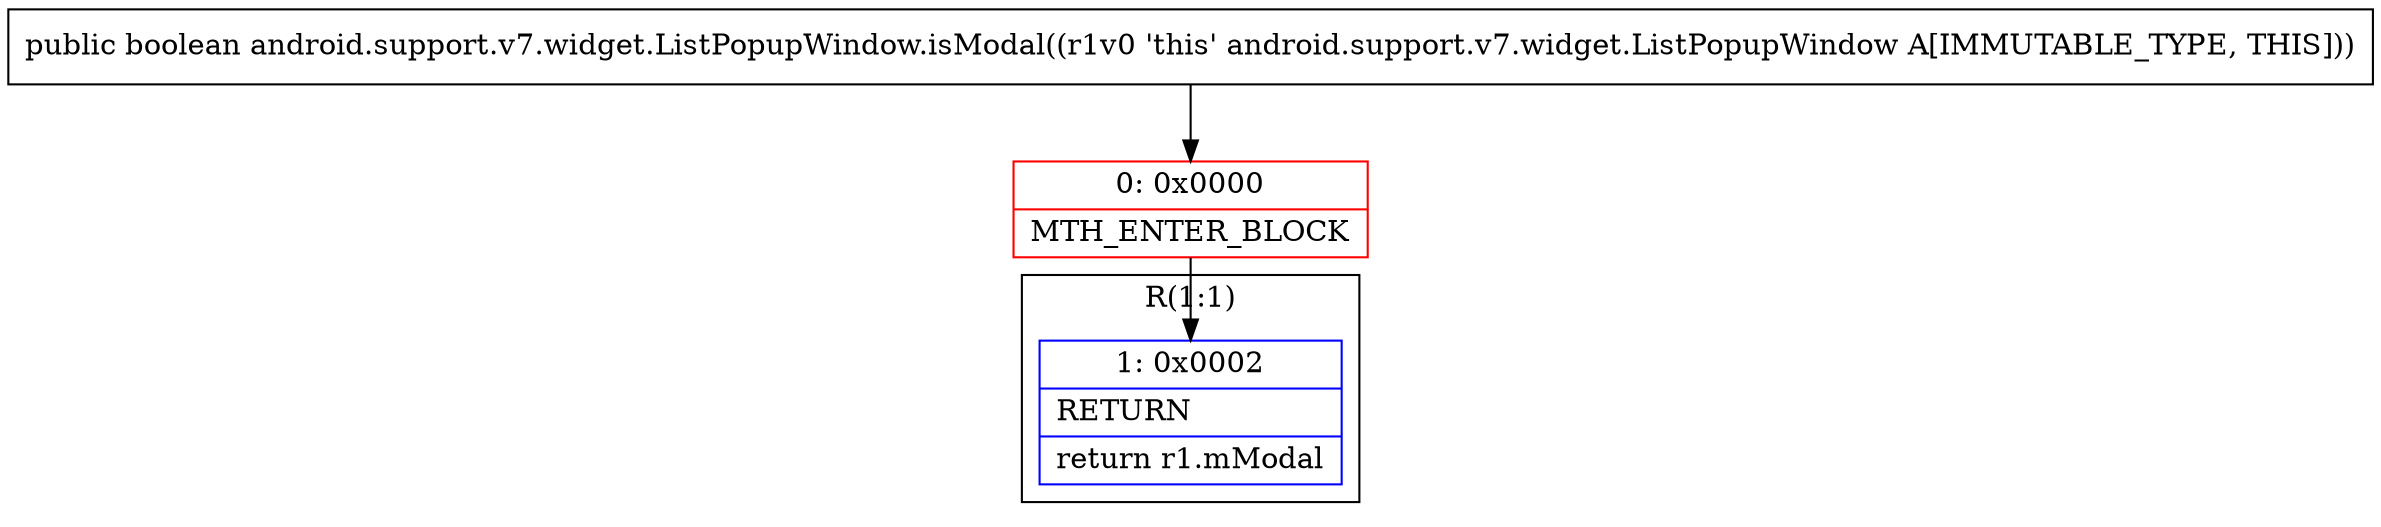 digraph "CFG forandroid.support.v7.widget.ListPopupWindow.isModal()Z" {
subgraph cluster_Region_2145605721 {
label = "R(1:1)";
node [shape=record,color=blue];
Node_1 [shape=record,label="{1\:\ 0x0002|RETURN\l|return r1.mModal\l}"];
}
Node_0 [shape=record,color=red,label="{0\:\ 0x0000|MTH_ENTER_BLOCK\l}"];
MethodNode[shape=record,label="{public boolean android.support.v7.widget.ListPopupWindow.isModal((r1v0 'this' android.support.v7.widget.ListPopupWindow A[IMMUTABLE_TYPE, THIS])) }"];
MethodNode -> Node_0;
Node_0 -> Node_1;
}

